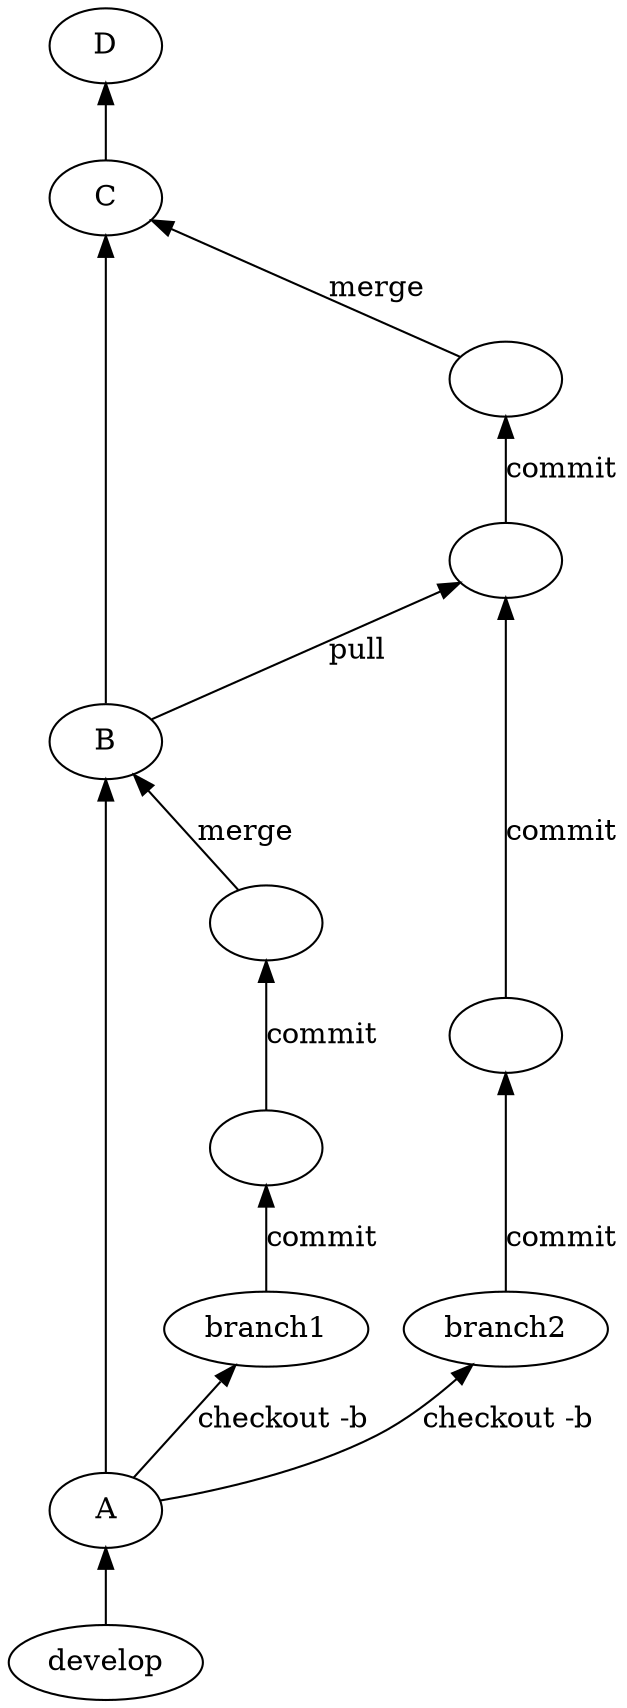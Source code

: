 // コミットグラフ
digraph g {
  graph [rankdir = BT]
  
  develop -> A -> B -> C -> D [weight = 5];
  
  A -> branch1 [label="checkout -b"];
  branch1 -> c1 -> c2 [label="commit", weight = 4];
  c2 -> B [label="merge"];
  
  c1 [label=""];
  c2 [label=""];
  
  A -> branch2 [label="checkout -b"];
  branch2 -> c3 -> c4 -> c5 [label="commit", weight = 4];
  c5 -> C [label="merge"];
  B -> c4 [label="pull"];
  
  c3 [label=""];
  c4 [label=""];
  c5 [label=""];
  
  {rank = same;branch1;branch2}
}
